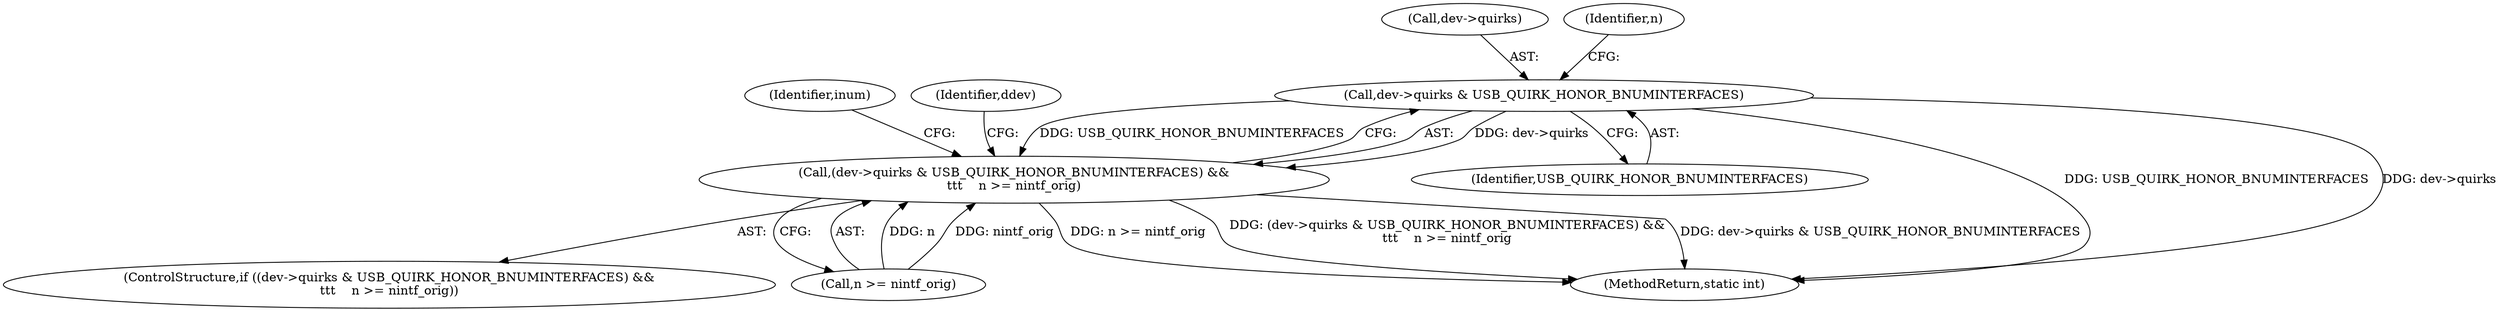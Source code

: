 digraph "0_linux_bd7a3fe770ebd8391d1c7d072ff88e9e76d063eb@pointer" {
"1000340" [label="(Call,dev->quirks & USB_QUIRK_HONOR_BNUMINTERFACES)"];
"1000339" [label="(Call,(dev->quirks & USB_QUIRK_HONOR_BNUMINTERFACES) &&\n\t\t\t    n >= nintf_orig)"];
"1000340" [label="(Call,dev->quirks & USB_QUIRK_HONOR_BNUMINTERFACES)"];
"1000341" [label="(Call,dev->quirks)"];
"1000344" [label="(Identifier,USB_QUIRK_HONOR_BNUMINTERFACES)"];
"1000357" [label="(Identifier,inum)"];
"1000768" [label="(MethodReturn,static int)"];
"1000339" [label="(Call,(dev->quirks & USB_QUIRK_HONOR_BNUMINTERFACES) &&\n\t\t\t    n >= nintf_orig)"];
"1000338" [label="(ControlStructure,if ((dev->quirks & USB_QUIRK_HONOR_BNUMINTERFACES) &&\n\t\t\t    n >= nintf_orig))"];
"1000345" [label="(Call,n >= nintf_orig)"];
"1000350" [label="(Identifier,ddev)"];
"1000346" [label="(Identifier,n)"];
"1000340" -> "1000339"  [label="AST: "];
"1000340" -> "1000344"  [label="CFG: "];
"1000341" -> "1000340"  [label="AST: "];
"1000344" -> "1000340"  [label="AST: "];
"1000346" -> "1000340"  [label="CFG: "];
"1000339" -> "1000340"  [label="CFG: "];
"1000340" -> "1000768"  [label="DDG: USB_QUIRK_HONOR_BNUMINTERFACES"];
"1000340" -> "1000768"  [label="DDG: dev->quirks"];
"1000340" -> "1000339"  [label="DDG: dev->quirks"];
"1000340" -> "1000339"  [label="DDG: USB_QUIRK_HONOR_BNUMINTERFACES"];
"1000339" -> "1000338"  [label="AST: "];
"1000339" -> "1000345"  [label="CFG: "];
"1000345" -> "1000339"  [label="AST: "];
"1000350" -> "1000339"  [label="CFG: "];
"1000357" -> "1000339"  [label="CFG: "];
"1000339" -> "1000768"  [label="DDG: (dev->quirks & USB_QUIRK_HONOR_BNUMINTERFACES) &&\n\t\t\t    n >= nintf_orig"];
"1000339" -> "1000768"  [label="DDG: dev->quirks & USB_QUIRK_HONOR_BNUMINTERFACES"];
"1000339" -> "1000768"  [label="DDG: n >= nintf_orig"];
"1000345" -> "1000339"  [label="DDG: n"];
"1000345" -> "1000339"  [label="DDG: nintf_orig"];
}
